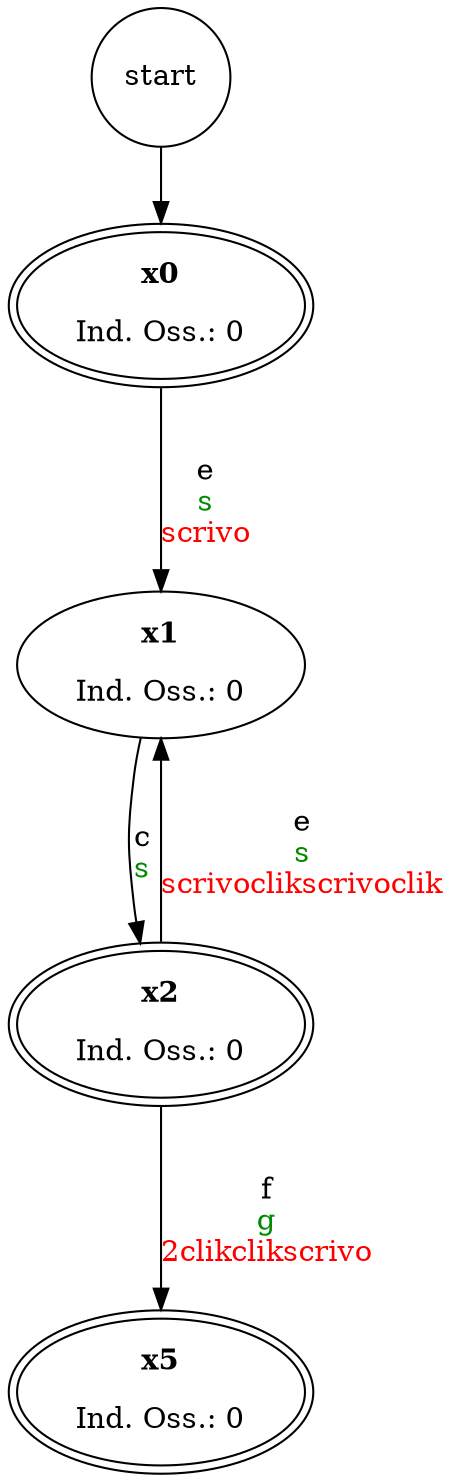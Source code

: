 digraph SpazioComportamentale {
    // ARCHI
    start	->	nx0
	nx0	->	nx1 [label=<<br/>e<br/><font color="green4">s</font><br/><font color="red">scrivo</font>>]
	nx1	->	nx2 [label=<<br/>c<br/><font color="green4">s</font>>]
	nx2	->	nx5 [label=<<br/>f<br/><font color="green4">g</font><br/><font color="red">2clikclikscrivo</font>>]
	nx2	->	nx1 [label=<<br/>e<br/><font color="green4">s</font><br/><font color="red">scrivoclikscrivoclik</font>>]

    // NODI
    start[shape="circle"]
	nx0 [label=<<b>x0</b><br/> <br/>Ind. Oss.: 0> peripheries=2]
	nx1 [label=<<b>x1</b><br/> <br/>Ind. Oss.: 0>]
	nx2 [label=<<b>x2</b><br/> <br/>Ind. Oss.: 0> peripheries=2]
	nx5 [label=<<b>x5</b><br/> <br/>Ind. Oss.: 0> peripheries=2]
}
